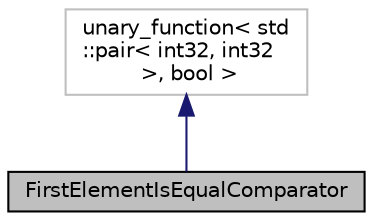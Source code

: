 digraph "FirstElementIsEqualComparator"
{
  edge [fontname="Helvetica",fontsize="10",labelfontname="Helvetica",labelfontsize="10"];
  node [fontname="Helvetica",fontsize="10",shape=record];
  Node0 [label="FirstElementIsEqualComparator",height=0.2,width=0.4,color="black", fillcolor="grey75", style="filled", fontcolor="black"];
  Node1 -> Node0 [dir="back",color="midnightblue",fontsize="10",style="solid",fontname="Helvetica"];
  Node1 [label="unary_function\< std\l::pair\< int32, int32\l \>, bool \>",height=0.2,width=0.4,color="grey75", fillcolor="white", style="filled"];
}
